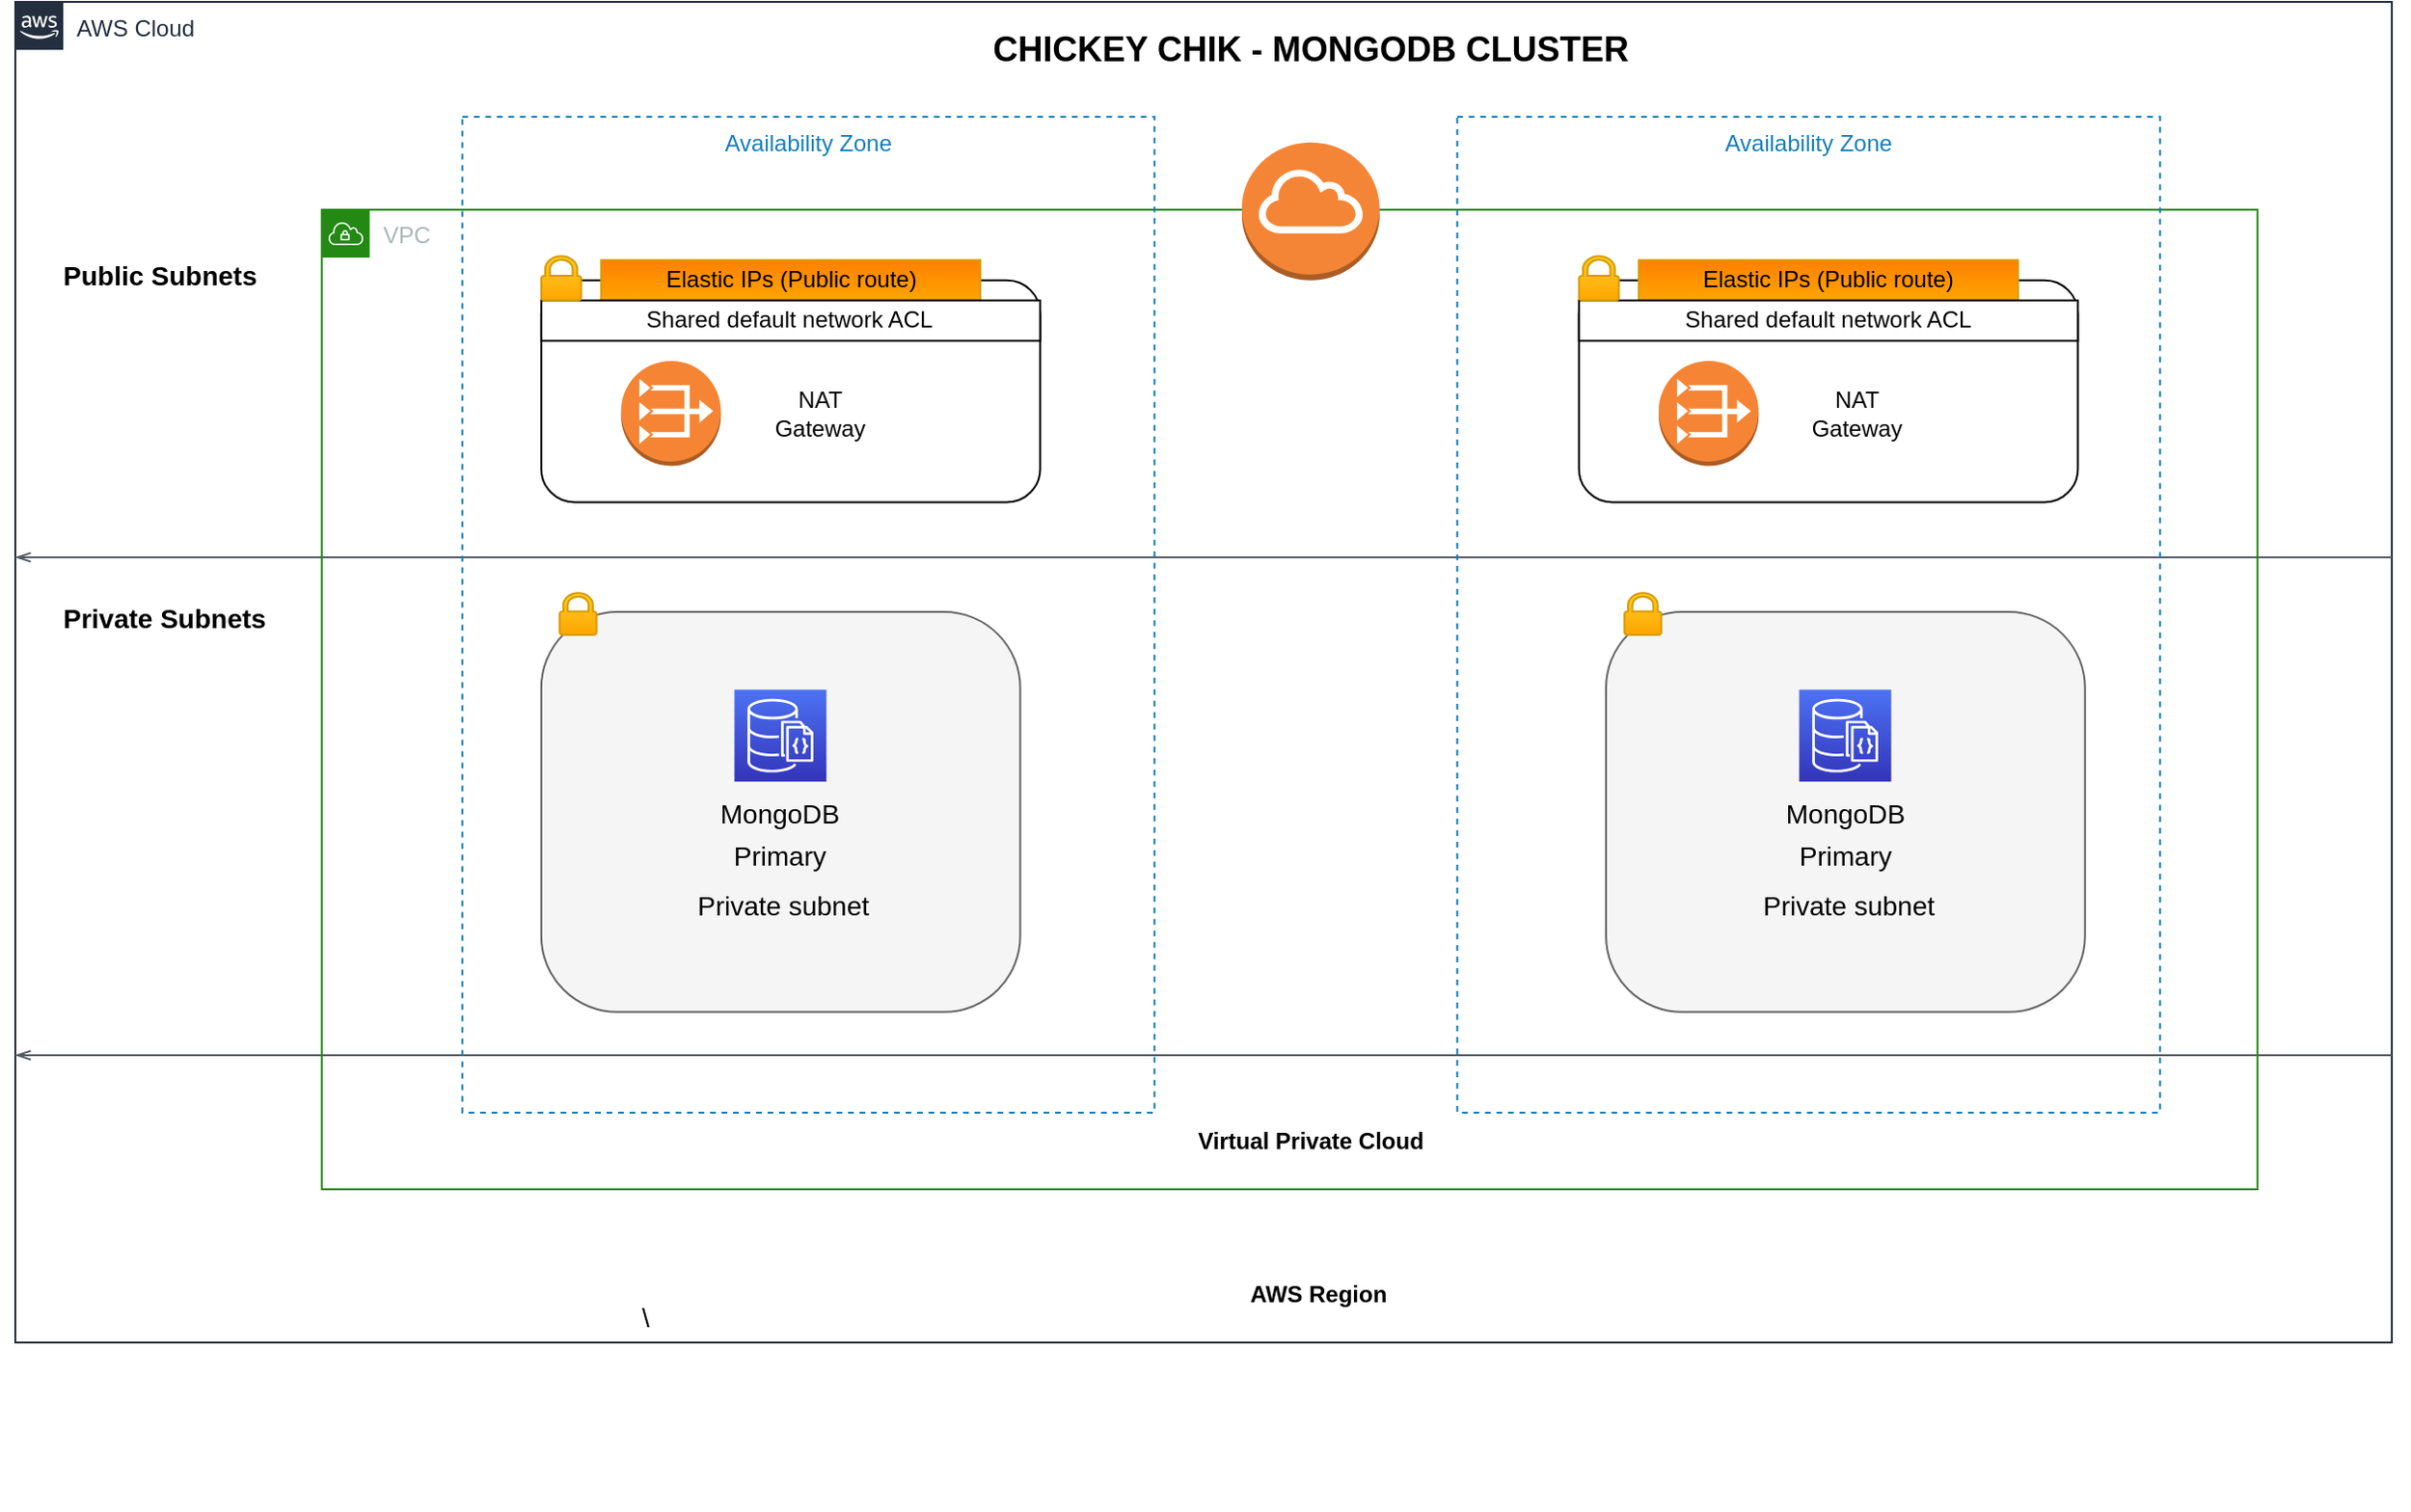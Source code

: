 <mxfile version="17.1.2" type="github" pages="2">
  <diagram id="Ht1M8jgEwFfnCIfOTk4-" name="Page-1">
    <mxGraphModel dx="2330" dy="1550" grid="1" gridSize="10" guides="1" tooltips="1" connect="1" arrows="1" fold="1" page="1" pageScale="1" pageWidth="1169" pageHeight="827" math="0" shadow="0">
      <root>
        <mxCell id="0" />
        <mxCell id="1" parent="0" />
        <mxCell id="2NcvbdjM0_KqXBe06KlP-1" value="AWS Cloud" style="points=[[0,0],[0.25,0],[0.5,0],[0.75,0],[1,0],[1,0.25],[1,0.5],[1,0.75],[1,1],[0.75,1],[0.5,1],[0.25,1],[0,1],[0,0.75],[0,0.5],[0,0.25]];outlineConnect=0;gradientColor=none;html=1;whiteSpace=wrap;fontSize=12;fontStyle=0;container=1;pointerEvents=0;collapsible=0;recursiveResize=0;shape=mxgraph.aws4.group;grIcon=mxgraph.aws4.group_aws_cloud_alt;strokeColor=#232F3E;fillColor=none;verticalAlign=top;align=left;spacingLeft=30;fontColor=#232F3E;dashed=0;" vertex="1" parent="1">
          <mxGeometry x="-150" y="-140" width="1240" height="700" as="geometry" />
        </mxCell>
        <mxCell id="2NcvbdjM0_KqXBe06KlP-2" value="" style="edgeStyle=orthogonalEdgeStyle;html=1;endArrow=none;elbow=vertical;startArrow=openThin;startFill=0;strokeColor=#545B64;rounded=0;" edge="1" parent="2NcvbdjM0_KqXBe06KlP-1">
          <mxGeometry width="100" relative="1" as="geometry">
            <mxPoint x="-0.005" y="550" as="sourcePoint" />
            <mxPoint x="1240" y="550" as="targetPoint" />
          </mxGeometry>
        </mxCell>
        <mxCell id="2NcvbdjM0_KqXBe06KlP-3" value="" style="edgeStyle=orthogonalEdgeStyle;html=1;endArrow=none;elbow=vertical;startArrow=openThin;startFill=0;strokeColor=#545B64;rounded=0;" edge="1" parent="2NcvbdjM0_KqXBe06KlP-1">
          <mxGeometry width="100" relative="1" as="geometry">
            <mxPoint x="-0.005" y="290" as="sourcePoint" />
            <mxPoint x="1240" y="290" as="targetPoint" />
          </mxGeometry>
        </mxCell>
        <mxCell id="2NcvbdjM0_KqXBe06KlP-4" value="&lt;h1&gt;&lt;font style=&quot;font-size: 14px&quot;&gt;Public Subnets&lt;/font&gt;&lt;/h1&gt;" style="text;html=1;strokeColor=none;fillColor=none;spacing=5;spacingTop=-20;whiteSpace=wrap;overflow=hidden;rounded=0;container=0;" vertex="1" parent="2NcvbdjM0_KqXBe06KlP-1">
          <mxGeometry x="20" y="120" width="140" height="110" as="geometry" />
        </mxCell>
        <mxCell id="2NcvbdjM0_KqXBe06KlP-5" value="&lt;h1&gt;&lt;font style=&quot;font-size: 14px&quot;&gt;Private Subnets&lt;/font&gt;&lt;/h1&gt;" style="text;html=1;strokeColor=none;fillColor=none;spacing=5;spacingTop=-20;whiteSpace=wrap;overflow=hidden;rounded=0;container=0;" vertex="1" parent="2NcvbdjM0_KqXBe06KlP-1">
          <mxGeometry x="20" y="299.15" width="140" height="110" as="geometry" />
        </mxCell>
        <mxCell id="2NcvbdjM0_KqXBe06KlP-7" value="&lt;b&gt;AWS Region&lt;/b&gt;" style="text;html=1;strokeColor=none;fillColor=none;align=center;verticalAlign=middle;whiteSpace=wrap;rounded=0;container=0;" vertex="1" parent="2NcvbdjM0_KqXBe06KlP-1">
          <mxGeometry x="640" y="660" width="80" height="30" as="geometry" />
        </mxCell>
        <mxCell id="2NcvbdjM0_KqXBe06KlP-8" value="&lt;font style=&quot;font-size: 18px&quot;&gt;&lt;b&gt;CHICKEY CHIK - MONGODB CLUSTER&lt;/b&gt;&lt;/font&gt;" style="text;html=1;strokeColor=none;fillColor=none;align=center;verticalAlign=middle;whiteSpace=wrap;rounded=0;" vertex="1" parent="2NcvbdjM0_KqXBe06KlP-1">
          <mxGeometry x="427.87" y="10" width="496.11" height="30" as="geometry" />
        </mxCell>
        <mxCell id="2NcvbdjM0_KqXBe06KlP-9" value="VPC" style="points=[[0,0],[0.25,0],[0.5,0],[0.75,0],[1,0],[1,0.25],[1,0.5],[1,0.75],[1,1],[0.75,1],[0.5,1],[0.25,1],[0,1],[0,0.75],[0,0.5],[0,0.25]];outlineConnect=0;gradientColor=none;html=1;whiteSpace=wrap;fontSize=12;fontStyle=0;container=0;pointerEvents=0;collapsible=0;recursiveResize=0;shape=mxgraph.aws4.group;grIcon=mxgraph.aws4.group_vpc;strokeColor=#248814;fillColor=none;verticalAlign=top;align=left;spacingLeft=30;fontColor=#AAB7B8;dashed=0;" vertex="1" parent="2NcvbdjM0_KqXBe06KlP-1">
          <mxGeometry x="159.89" y="108.47" width="1010" height="511.53" as="geometry" />
        </mxCell>
        <mxCell id="2NcvbdjM0_KqXBe06KlP-10" value="Availability Zone" style="fillColor=none;strokeColor=#147EBA;dashed=1;verticalAlign=top;fontStyle=0;fontColor=#147EBA;container=0;" vertex="1" parent="2NcvbdjM0_KqXBe06KlP-1">
          <mxGeometry x="752.34" y="60" width="366.75" height="520" as="geometry" />
        </mxCell>
        <mxCell id="2NcvbdjM0_KqXBe06KlP-11" value="Availability Zone" style="fillColor=none;strokeColor=#147EBA;dashed=1;verticalAlign=top;fontStyle=0;fontColor=#147EBA;container=0;" vertex="1" parent="2NcvbdjM0_KqXBe06KlP-1">
          <mxGeometry x="233.25" y="60" width="361.12" height="520" as="geometry" />
        </mxCell>
        <mxCell id="2NcvbdjM0_KqXBe06KlP-13" value="" style="outlineConnect=0;dashed=0;verticalLabelPosition=bottom;verticalAlign=top;align=center;html=1;shape=mxgraph.aws3.internet_gateway;fillColor=#F58536;gradientColor=none;" vertex="1" parent="2NcvbdjM0_KqXBe06KlP-1">
          <mxGeometry x="639.999" y="73.33" width="71.845" height="72" as="geometry" />
        </mxCell>
        <mxCell id="2NcvbdjM0_KqXBe06KlP-14" value="&lt;b&gt;Virtual Private Cloud&lt;/b&gt;" style="text;html=1;strokeColor=none;fillColor=none;align=center;verticalAlign=middle;whiteSpace=wrap;rounded=0;container=0;" vertex="1" parent="2NcvbdjM0_KqXBe06KlP-1">
          <mxGeometry x="605.92" y="580" width="140" height="30" as="geometry" />
        </mxCell>
        <mxCell id="2NcvbdjM0_KqXBe06KlP-21" value="&lt;h1&gt;&lt;span style=&quot;font-size: 14px ; font-weight: 400&quot;&gt;\&lt;/span&gt;&lt;/h1&gt;" style="text;html=1;strokeColor=none;fillColor=none;spacing=5;spacingTop=-20;whiteSpace=wrap;overflow=hidden;rounded=0;container=0;" vertex="1" parent="2NcvbdjM0_KqXBe06KlP-1">
          <mxGeometry x="322.483" y="664.168" width="182.617" height="122.984" as="geometry" />
        </mxCell>
        <mxCell id="2NcvbdjM0_KqXBe06KlP-30" value="" style="group" vertex="1" connectable="0" parent="2NcvbdjM0_KqXBe06KlP-1">
          <mxGeometry x="815.869" y="132.693" width="260.309" height="128.507" as="geometry" />
        </mxCell>
        <mxCell id="2NcvbdjM0_KqXBe06KlP-31" value="" style="rounded=1;whiteSpace=wrap;html=1;container=0;" vertex="1" parent="2NcvbdjM0_KqXBe06KlP-30">
          <mxGeometry y="12.64" width="260.309" height="115.867" as="geometry" />
        </mxCell>
        <mxCell id="2NcvbdjM0_KqXBe06KlP-32" value="Elastic IPs (Public route)" style="rounded=0;whiteSpace=wrap;html=1;fillColor=#FF8000;strokeColor=#d79b00;gradientColor=#ffa500;container=0;" vertex="1" parent="2NcvbdjM0_KqXBe06KlP-30">
          <mxGeometry x="31.237" y="2.107" width="197.835" height="21.067" as="geometry" />
        </mxCell>
        <mxCell id="2NcvbdjM0_KqXBe06KlP-33" value="Shared default network ACL" style="rounded=0;whiteSpace=wrap;html=1;container=0;" vertex="1" parent="2NcvbdjM0_KqXBe06KlP-30">
          <mxGeometry y="23.173" width="260.309" height="21.067" as="geometry" />
        </mxCell>
        <mxCell id="2NcvbdjM0_KqXBe06KlP-34" value="" style="outlineConnect=0;dashed=0;verticalLabelPosition=bottom;verticalAlign=top;align=center;html=1;shape=mxgraph.aws3.vpc_nat_gateway;fillColor=#F58534;gradientColor=none;container=0;" vertex="1" parent="2NcvbdjM0_KqXBe06KlP-30">
          <mxGeometry x="41.649" y="54.773" width="52.062" height="54.773" as="geometry" />
        </mxCell>
        <mxCell id="2NcvbdjM0_KqXBe06KlP-35" value="NAT Gateway" style="text;html=1;strokeColor=none;fillColor=none;align=center;verticalAlign=middle;whiteSpace=wrap;rounded=0;container=0;" vertex="1" parent="2NcvbdjM0_KqXBe06KlP-30">
          <mxGeometry x="114.536" y="66.36" width="62.474" height="31.6" as="geometry" />
        </mxCell>
        <mxCell id="2NcvbdjM0_KqXBe06KlP-36" value="" style="sketch=0;pointerEvents=1;shadow=0;dashed=0;html=1;strokeColor=#d79b00;labelPosition=center;verticalLabelPosition=bottom;verticalAlign=top;outlineConnect=0;align=center;shape=mxgraph.office.security.lock_protected;fillColor=#ffcd28;gradientColor=#ffa500;container=0;" vertex="1" parent="2NcvbdjM0_KqXBe06KlP-30">
          <mxGeometry width="20.825" height="23.173" as="geometry" />
        </mxCell>
        <mxCell id="2NcvbdjM0_KqXBe06KlP-37" value="" style="group" vertex="1" connectable="0" parent="2NcvbdjM0_KqXBe06KlP-1">
          <mxGeometry x="274.429" y="132.693" width="260.309" height="128.507" as="geometry" />
        </mxCell>
        <mxCell id="2NcvbdjM0_KqXBe06KlP-38" value="" style="rounded=1;whiteSpace=wrap;html=1;container=0;" vertex="1" parent="2NcvbdjM0_KqXBe06KlP-37">
          <mxGeometry y="12.64" width="260.309" height="115.867" as="geometry" />
        </mxCell>
        <mxCell id="2NcvbdjM0_KqXBe06KlP-39" value="Elastic IPs (Public route)" style="rounded=0;whiteSpace=wrap;html=1;fillColor=#FF8000;strokeColor=#d79b00;gradientColor=#ffa500;container=0;" vertex="1" parent="2NcvbdjM0_KqXBe06KlP-37">
          <mxGeometry x="31.237" y="2.107" width="197.835" height="21.067" as="geometry" />
        </mxCell>
        <mxCell id="2NcvbdjM0_KqXBe06KlP-40" value="Shared default network ACL" style="rounded=0;whiteSpace=wrap;html=1;container=0;" vertex="1" parent="2NcvbdjM0_KqXBe06KlP-37">
          <mxGeometry y="23.173" width="260.309" height="21.067" as="geometry" />
        </mxCell>
        <mxCell id="2NcvbdjM0_KqXBe06KlP-41" value="" style="outlineConnect=0;dashed=0;verticalLabelPosition=bottom;verticalAlign=top;align=center;html=1;shape=mxgraph.aws3.vpc_nat_gateway;fillColor=#F58534;gradientColor=none;container=0;" vertex="1" parent="2NcvbdjM0_KqXBe06KlP-37">
          <mxGeometry x="41.649" y="54.773" width="52.062" height="54.773" as="geometry" />
        </mxCell>
        <mxCell id="2NcvbdjM0_KqXBe06KlP-42" value="NAT Gateway" style="text;html=1;strokeColor=none;fillColor=none;align=center;verticalAlign=middle;whiteSpace=wrap;rounded=0;container=0;" vertex="1" parent="2NcvbdjM0_KqXBe06KlP-37">
          <mxGeometry x="114.536" y="66.36" width="62.474" height="31.6" as="geometry" />
        </mxCell>
        <mxCell id="2NcvbdjM0_KqXBe06KlP-43" value="" style="sketch=0;pointerEvents=1;shadow=0;dashed=0;html=1;strokeColor=#d79b00;labelPosition=center;verticalLabelPosition=bottom;verticalAlign=top;outlineConnect=0;align=center;shape=mxgraph.office.security.lock_protected;fillColor=#ffcd28;gradientColor=#ffa500;container=0;" vertex="1" parent="2NcvbdjM0_KqXBe06KlP-37">
          <mxGeometry width="20.825" height="23.173" as="geometry" />
        </mxCell>
        <mxCell id="2NcvbdjM0_KqXBe06KlP-47" value="" style="group" vertex="1" connectable="0" parent="2NcvbdjM0_KqXBe06KlP-1">
          <mxGeometry x="274.426" y="308.6" width="249.897" height="218.8" as="geometry" />
        </mxCell>
        <mxCell id="2NcvbdjM0_KqXBe06KlP-15" value="" style="rounded=1;whiteSpace=wrap;html=1;fillColor=#f5f5f5;gradientColor=none;strokeColor=#666666;arcSize=19;container=0;" vertex="1" parent="2NcvbdjM0_KqXBe06KlP-47">
          <mxGeometry y="9.945" width="249.897" height="208.855" as="geometry" />
        </mxCell>
        <mxCell id="2NcvbdjM0_KqXBe06KlP-17" value="&lt;h1&gt;&lt;span style=&quot;font-weight: normal&quot;&gt;&lt;font style=&quot;font-size: 14px&quot;&gt;Private subnet&lt;/font&gt;&lt;/span&gt;&lt;/h1&gt;" style="text;html=1;strokeColor=none;fillColor=none;spacing=5;spacingTop=-20;whiteSpace=wrap;overflow=hidden;rounded=0;container=0;" vertex="1" parent="2NcvbdjM0_KqXBe06KlP-47">
          <mxGeometry x="76.794" y="140.51" width="106.73" height="37.72" as="geometry" />
        </mxCell>
        <mxCell id="2NcvbdjM0_KqXBe06KlP-18" value="" style="sketch=0;pointerEvents=1;shadow=0;dashed=0;html=1;strokeColor=#d79b00;labelPosition=center;verticalLabelPosition=bottom;verticalAlign=top;outlineConnect=0;align=center;shape=mxgraph.office.security.lock_protected;fillColor=#ffcd28;gradientColor=#ffa500;container=0;" vertex="1" parent="2NcvbdjM0_KqXBe06KlP-47">
          <mxGeometry x="9.611" width="19.223" height="21.88" as="geometry" />
        </mxCell>
        <mxCell id="2NcvbdjM0_KqXBe06KlP-44" value="" style="sketch=0;points=[[0,0,0],[0.25,0,0],[0.5,0,0],[0.75,0,0],[1,0,0],[0,1,0],[0.25,1,0],[0.5,1,0],[0.75,1,0],[1,1,0],[0,0.25,0],[0,0.5,0],[0,0.75,0],[1,0.25,0],[1,0.5,0],[1,0.75,0]];outlineConnect=0;fontColor=#232F3E;gradientColor=#4D72F3;gradientDirection=north;fillColor=#3334B9;strokeColor=#ffffff;dashed=0;verticalLabelPosition=bottom;verticalAlign=top;align=center;html=1;fontSize=12;fontStyle=0;aspect=fixed;shape=mxgraph.aws4.resourceIcon;resIcon=mxgraph.aws4.documentdb_with_mongodb_compatibility;" vertex="1" parent="2NcvbdjM0_KqXBe06KlP-47">
          <mxGeometry x="100.784" y="50.51" width="48" height="48" as="geometry" />
        </mxCell>
        <mxCell id="2NcvbdjM0_KqXBe06KlP-45" value="&lt;font style=&quot;font-size: 14px&quot;&gt;MongoDB Primary&lt;/font&gt;" style="text;html=1;strokeColor=none;fillColor=none;align=center;verticalAlign=middle;whiteSpace=wrap;rounded=0;fontSize=18;" vertex="1" parent="2NcvbdjM0_KqXBe06KlP-47">
          <mxGeometry x="94.784" y="110.51" width="60" height="30" as="geometry" />
        </mxCell>
        <mxCell id="2NcvbdjM0_KqXBe06KlP-48" value="" style="group" vertex="1" connectable="0" parent="2NcvbdjM0_KqXBe06KlP-1">
          <mxGeometry x="829.996" y="308.6" width="249.897" height="218.8" as="geometry" />
        </mxCell>
        <mxCell id="2NcvbdjM0_KqXBe06KlP-49" value="" style="rounded=1;whiteSpace=wrap;html=1;fillColor=#f5f5f5;gradientColor=none;strokeColor=#666666;arcSize=19;container=0;" vertex="1" parent="2NcvbdjM0_KqXBe06KlP-48">
          <mxGeometry y="9.945" width="249.897" height="208.855" as="geometry" />
        </mxCell>
        <mxCell id="2NcvbdjM0_KqXBe06KlP-50" value="&lt;h1&gt;&lt;span style=&quot;font-weight: normal&quot;&gt;&lt;font style=&quot;font-size: 14px&quot;&gt;Private subnet&lt;/font&gt;&lt;/span&gt;&lt;/h1&gt;" style="text;html=1;strokeColor=none;fillColor=none;spacing=5;spacingTop=-20;whiteSpace=wrap;overflow=hidden;rounded=0;container=0;" vertex="1" parent="2NcvbdjM0_KqXBe06KlP-48">
          <mxGeometry x="76.794" y="140.51" width="106.73" height="37.72" as="geometry" />
        </mxCell>
        <mxCell id="2NcvbdjM0_KqXBe06KlP-51" value="" style="sketch=0;pointerEvents=1;shadow=0;dashed=0;html=1;strokeColor=#d79b00;labelPosition=center;verticalLabelPosition=bottom;verticalAlign=top;outlineConnect=0;align=center;shape=mxgraph.office.security.lock_protected;fillColor=#ffcd28;gradientColor=#ffa500;container=0;" vertex="1" parent="2NcvbdjM0_KqXBe06KlP-48">
          <mxGeometry x="9.611" width="19.223" height="21.88" as="geometry" />
        </mxCell>
        <mxCell id="2NcvbdjM0_KqXBe06KlP-52" value="" style="sketch=0;points=[[0,0,0],[0.25,0,0],[0.5,0,0],[0.75,0,0],[1,0,0],[0,1,0],[0.25,1,0],[0.5,1,0],[0.75,1,0],[1,1,0],[0,0.25,0],[0,0.5,0],[0,0.75,0],[1,0.25,0],[1,0.5,0],[1,0.75,0]];outlineConnect=0;fontColor=#232F3E;gradientColor=#4D72F3;gradientDirection=north;fillColor=#3334B9;strokeColor=#ffffff;dashed=0;verticalLabelPosition=bottom;verticalAlign=top;align=center;html=1;fontSize=12;fontStyle=0;aspect=fixed;shape=mxgraph.aws4.resourceIcon;resIcon=mxgraph.aws4.documentdb_with_mongodb_compatibility;" vertex="1" parent="2NcvbdjM0_KqXBe06KlP-48">
          <mxGeometry x="100.784" y="50.51" width="48" height="48" as="geometry" />
        </mxCell>
        <mxCell id="2NcvbdjM0_KqXBe06KlP-53" value="&lt;font style=&quot;font-size: 14px&quot;&gt;MongoDB Primary&lt;/font&gt;" style="text;html=1;strokeColor=none;fillColor=none;align=center;verticalAlign=middle;whiteSpace=wrap;rounded=0;fontSize=18;" vertex="1" parent="2NcvbdjM0_KqXBe06KlP-48">
          <mxGeometry x="94.784" y="110.51" width="60" height="30" as="geometry" />
        </mxCell>
      </root>
    </mxGraphModel>
  </diagram>
  <diagram id="tbjmVLjrZqx34-_GH0Gp" name="AWS Infra &amp; network">
    <mxGraphModel dx="1988" dy="1892" grid="1" gridSize="10" guides="1" tooltips="1" connect="1" arrows="1" fold="1" page="1" pageScale="1" pageWidth="827" pageHeight="1169" math="0" shadow="0">
      <root>
        <mxCell id="gyqDpKCX4TDHPv0ywMbh-0" />
        <mxCell id="gyqDpKCX4TDHPv0ywMbh-1" parent="gyqDpKCX4TDHPv0ywMbh-0" />
        <mxCell id="gyqDpKCX4TDHPv0ywMbh-10" value="AWS Cloud" style="points=[[0,0],[0.25,0],[0.5,0],[0.75,0],[1,0],[1,0.25],[1,0.5],[1,0.75],[1,1],[0.75,1],[0.5,1],[0.25,1],[0,1],[0,0.75],[0,0.5],[0,0.25]];outlineConnect=0;gradientColor=none;html=1;whiteSpace=wrap;fontSize=12;fontStyle=0;container=1;pointerEvents=0;collapsible=0;recursiveResize=0;shape=mxgraph.aws4.group;grIcon=mxgraph.aws4.group_aws_cloud_alt;strokeColor=#232F3E;fillColor=none;verticalAlign=top;align=left;spacingLeft=30;fontColor=#232F3E;dashed=0;" parent="gyqDpKCX4TDHPv0ywMbh-1" vertex="1">
          <mxGeometry x="-150" y="-140" width="1240" height="920" as="geometry" />
        </mxCell>
        <mxCell id="gyqDpKCX4TDHPv0ywMbh-20" value="" style="edgeStyle=orthogonalEdgeStyle;html=1;endArrow=none;elbow=vertical;startArrow=openThin;startFill=0;strokeColor=#545B64;rounded=0;" parent="gyqDpKCX4TDHPv0ywMbh-10" edge="1">
          <mxGeometry width="100" relative="1" as="geometry">
            <mxPoint x="-0.005" y="550" as="sourcePoint" />
            <mxPoint x="1240" y="550" as="targetPoint" />
          </mxGeometry>
        </mxCell>
        <mxCell id="gyqDpKCX4TDHPv0ywMbh-21" value="" style="edgeStyle=orthogonalEdgeStyle;html=1;endArrow=none;elbow=vertical;startArrow=openThin;startFill=0;strokeColor=#545B64;rounded=0;" parent="gyqDpKCX4TDHPv0ywMbh-10" edge="1">
          <mxGeometry width="100" relative="1" as="geometry">
            <mxPoint x="-0.005" y="290" as="sourcePoint" />
            <mxPoint x="1240" y="290" as="targetPoint" />
          </mxGeometry>
        </mxCell>
        <mxCell id="gyqDpKCX4TDHPv0ywMbh-22" value="&lt;h1&gt;&lt;font style=&quot;font-size: 14px&quot;&gt;Public Subnets&lt;/font&gt;&lt;/h1&gt;" style="text;html=1;strokeColor=none;fillColor=none;spacing=5;spacingTop=-20;whiteSpace=wrap;overflow=hidden;rounded=0;container=0;" parent="gyqDpKCX4TDHPv0ywMbh-10" vertex="1">
          <mxGeometry x="20" y="120" width="140" height="110" as="geometry" />
        </mxCell>
        <mxCell id="gyqDpKCX4TDHPv0ywMbh-23" value="&lt;h1&gt;&lt;font style=&quot;font-size: 14px&quot;&gt;Private Subnets&lt;/font&gt;&lt;/h1&gt;" style="text;html=1;strokeColor=none;fillColor=none;spacing=5;spacingTop=-20;whiteSpace=wrap;overflow=hidden;rounded=0;container=0;" parent="gyqDpKCX4TDHPv0ywMbh-10" vertex="1">
          <mxGeometry x="20" y="299.15" width="140" height="110" as="geometry" />
        </mxCell>
        <mxCell id="gyqDpKCX4TDHPv0ywMbh-24" value="&lt;h1&gt;&lt;font style=&quot;font-size: 14px&quot;&gt;Private Subnets&lt;/font&gt;&lt;/h1&gt;" style="text;html=1;strokeColor=none;fillColor=none;spacing=5;spacingTop=-20;whiteSpace=wrap;overflow=hidden;rounded=0;container=0;" parent="gyqDpKCX4TDHPv0ywMbh-10" vertex="1">
          <mxGeometry x="19.89" y="571.93" width="140" height="110" as="geometry" />
        </mxCell>
        <mxCell id="gyqDpKCX4TDHPv0ywMbh-12" value="&lt;b&gt;AWS Region&lt;/b&gt;" style="text;html=1;strokeColor=none;fillColor=none;align=center;verticalAlign=middle;whiteSpace=wrap;rounded=0;container=0;" parent="gyqDpKCX4TDHPv0ywMbh-10" vertex="1">
          <mxGeometry x="632.89" y="877.4" width="80" height="30" as="geometry" />
        </mxCell>
        <mxCell id="BX5cHhHJQbq8BXAtZxhY-2" value="&lt;font style=&quot;font-size: 18px&quot;&gt;&lt;b&gt;CHICKEY CHIK - AWS INFRASTRUCTURE &amp;amp; NETWORK&lt;/b&gt;&lt;/font&gt;" style="text;html=1;strokeColor=none;fillColor=none;align=center;verticalAlign=middle;whiteSpace=wrap;rounded=0;" vertex="1" parent="gyqDpKCX4TDHPv0ywMbh-10">
          <mxGeometry x="427.87" y="10" width="496.11" height="30" as="geometry" />
        </mxCell>
        <mxCell id="gyqDpKCX4TDHPv0ywMbh-11" value="VPC" style="points=[[0,0],[0.25,0],[0.5,0],[0.75,0],[1,0],[1,0.25],[1,0.5],[1,0.75],[1,1],[0.75,1],[0.5,1],[0.25,1],[0,1],[0,0.75],[0,0.5],[0,0.25]];outlineConnect=0;gradientColor=none;html=1;whiteSpace=wrap;fontSize=12;fontStyle=0;container=0;pointerEvents=0;collapsible=0;recursiveResize=0;shape=mxgraph.aws4.group;grIcon=mxgraph.aws4.group_vpc;strokeColor=#248814;fillColor=none;verticalAlign=top;align=left;spacingLeft=30;fontColor=#AAB7B8;dashed=0;" parent="gyqDpKCX4TDHPv0ywMbh-10" vertex="1">
          <mxGeometry x="159.89" y="108.467" width="1010.0" height="726.8" as="geometry" />
        </mxCell>
        <mxCell id="gyqDpKCX4TDHPv0ywMbh-14" value="Availability Zone" style="fillColor=none;strokeColor=#147EBA;dashed=1;verticalAlign=top;fontStyle=0;fontColor=#147EBA;container=0;" parent="gyqDpKCX4TDHPv0ywMbh-10" vertex="1">
          <mxGeometry x="752.34" y="60" width="366.75" height="817.4" as="geometry" />
        </mxCell>
        <mxCell id="gyqDpKCX4TDHPv0ywMbh-13" value="Availability Zone" style="fillColor=none;strokeColor=#147EBA;dashed=1;verticalAlign=top;fontStyle=0;fontColor=#147EBA;container=0;" parent="gyqDpKCX4TDHPv0ywMbh-10" vertex="1">
          <mxGeometry x="233.25" y="60" width="361.12" height="817.4" as="geometry" />
        </mxCell>
        <mxCell id="5qr1AgWUWyFfjsbozsjg-30" value="" style="rounded=1;whiteSpace=wrap;html=1;fillColor=#f5f5f5;gradientColor=none;strokeColor=#666666;arcSize=19;container=0;" parent="gyqDpKCX4TDHPv0ywMbh-10" vertex="1">
          <mxGeometry x="815.869" y="582.8" width="260.309" height="204.6" as="geometry" />
        </mxCell>
        <mxCell id="BX5cHhHJQbq8BXAtZxhY-0" value="" style="outlineConnect=0;dashed=0;verticalLabelPosition=bottom;verticalAlign=top;align=center;html=1;shape=mxgraph.aws3.internet_gateway;fillColor=#F58536;gradientColor=none;" vertex="1" parent="gyqDpKCX4TDHPv0ywMbh-10">
          <mxGeometry x="639.999" y="73.33" width="71.845" height="72" as="geometry" />
        </mxCell>
        <mxCell id="BX5cHhHJQbq8BXAtZxhY-1" value="&lt;b&gt;Virtual Private Cloud&lt;/b&gt;" style="text;html=1;strokeColor=none;fillColor=none;align=center;verticalAlign=middle;whiteSpace=wrap;rounded=0;container=0;" vertex="1" parent="gyqDpKCX4TDHPv0ywMbh-10">
          <mxGeometry x="602.89" y="805.27" width="140" height="30" as="geometry" />
        </mxCell>
        <mxCell id="5qr1AgWUWyFfjsbozsjg-14" value="" style="rounded=1;whiteSpace=wrap;html=1;fillColor=#f5f5f5;gradientColor=none;strokeColor=#666666;arcSize=19;container=0;" parent="gyqDpKCX4TDHPv0ywMbh-10" vertex="1">
          <mxGeometry x="274.426" y="318.545" width="249.897" height="208.855" as="geometry" />
        </mxCell>
        <mxCell id="5qr1AgWUWyFfjsbozsjg-15" value="Shared default network ACL" style="rounded=0;whiteSpace=wrap;html=1;container=0;" parent="gyqDpKCX4TDHPv0ywMbh-10" vertex="1">
          <mxGeometry x="274.426" y="339.431" width="249.897" height="19.891" as="geometry" />
        </mxCell>
        <mxCell id="5qr1AgWUWyFfjsbozsjg-16" value="&lt;h1&gt;&lt;span style=&quot;font-weight: normal&quot;&gt;&lt;font style=&quot;font-size: 14px&quot;&gt;Private subnet A&lt;/font&gt;&lt;/span&gt;&lt;/h1&gt;&lt;div&gt;&lt;span style=&quot;font-weight: normal&quot;&gt;&lt;font style=&quot;font-size: 14px&quot;&gt;10.0.0.0/19&lt;/font&gt;&lt;/span&gt;&lt;/div&gt;&lt;div&gt;&lt;span style=&quot;font-size: 14px&quot;&gt;8187 IP addresses&lt;/span&gt;&lt;/div&gt;" style="text;html=1;strokeColor=none;fillColor=none;spacing=5;spacingTop=-20;whiteSpace=wrap;overflow=hidden;rounded=0;container=0;" parent="gyqDpKCX4TDHPv0ywMbh-10" vertex="1">
          <mxGeometry x="322.483" y="398.109" width="182.617" height="119.345" as="geometry" />
        </mxCell>
        <mxCell id="5qr1AgWUWyFfjsbozsjg-17" value="" style="sketch=0;pointerEvents=1;shadow=0;dashed=0;html=1;strokeColor=#d79b00;labelPosition=center;verticalLabelPosition=bottom;verticalAlign=top;outlineConnect=0;align=center;shape=mxgraph.office.security.lock_protected;fillColor=#ffcd28;gradientColor=#ffa500;container=0;" parent="gyqDpKCX4TDHPv0ywMbh-10" vertex="1">
          <mxGeometry x="284.038" y="308.6" width="19.223" height="21.88" as="geometry" />
        </mxCell>
        <mxCell id="5qr1AgWUWyFfjsbozsjg-20" value="" style="rounded=1;whiteSpace=wrap;html=1;fillColor=#f5f5f5;gradientColor=none;strokeColor=#666666;arcSize=19;container=0;" parent="gyqDpKCX4TDHPv0ywMbh-10" vertex="1">
          <mxGeometry x="274.426" y="582.179" width="249.897" height="215.221" as="geometry" />
        </mxCell>
        <mxCell id="5qr1AgWUWyFfjsbozsjg-21" value="Dedicated custom network ACL" style="rounded=0;whiteSpace=wrap;html=1;container=0;" parent="gyqDpKCX4TDHPv0ywMbh-10" vertex="1">
          <mxGeometry x="275.43" y="606.7" width="245.57" height="20.5" as="geometry" />
        </mxCell>
        <mxCell id="5qr1AgWUWyFfjsbozsjg-22" value="&lt;h1&gt;&lt;span style=&quot;font-weight: normal&quot;&gt;&lt;font style=&quot;font-size: 14px&quot;&gt;Private subnet B&lt;/font&gt;&lt;/span&gt;&lt;/h1&gt;&lt;div&gt;&lt;span style=&quot;font-weight: normal&quot;&gt;&lt;font style=&quot;font-size: 14px&quot;&gt;10.0.0.0/19&lt;/font&gt;&lt;/span&gt;&lt;/div&gt;&lt;div&gt;&lt;span style=&quot;font-size: 14px&quot;&gt;8187 IP addresses&lt;/span&gt;&lt;/div&gt;" style="text;html=1;strokeColor=none;fillColor=none;spacing=5;spacingTop=-20;whiteSpace=wrap;overflow=hidden;rounded=0;container=0;" parent="gyqDpKCX4TDHPv0ywMbh-10" vertex="1">
          <mxGeometry x="322.483" y="664.168" width="182.617" height="122.984" as="geometry" />
        </mxCell>
        <mxCell id="5qr1AgWUWyFfjsbozsjg-23" value="" style="sketch=0;pointerEvents=1;shadow=0;dashed=0;html=1;strokeColor=#d79b00;labelPosition=center;verticalLabelPosition=bottom;verticalAlign=top;outlineConnect=0;align=center;shape=mxgraph.office.security.lock_protected;fillColor=#ffcd28;gradientColor=#ffa500;container=0;" parent="gyqDpKCX4TDHPv0ywMbh-10" vertex="1">
          <mxGeometry x="284.038" y="571.93" width="19.223" height="22.547" as="geometry" />
        </mxCell>
        <mxCell id="5qr1AgWUWyFfjsbozsjg-25" value="" style="rounded=1;whiteSpace=wrap;html=1;fillColor=#f5f5f5;gradientColor=none;strokeColor=#666666;arcSize=19;container=0;" parent="gyqDpKCX4TDHPv0ywMbh-10" vertex="1">
          <mxGeometry x="815.869" y="324.149" width="249.897" height="203.251" as="geometry" />
        </mxCell>
        <mxCell id="5qr1AgWUWyFfjsbozsjg-26" value="Shared default network ACL" style="rounded=0;whiteSpace=wrap;html=1;container=0;" parent="gyqDpKCX4TDHPv0ywMbh-10" vertex="1">
          <mxGeometry x="815.869" y="344.474" width="249.897" height="19.357" as="geometry" />
        </mxCell>
        <mxCell id="5qr1AgWUWyFfjsbozsjg-27" value="&lt;h1&gt;&lt;span style=&quot;font-weight: normal&quot;&gt;&lt;font style=&quot;font-size: 14px&quot;&gt;Private subnet A&lt;/font&gt;&lt;/span&gt;&lt;/h1&gt;&lt;div&gt;&lt;span style=&quot;font-weight: normal&quot;&gt;&lt;font style=&quot;font-size: 14px&quot;&gt;10.0.0.0/19&lt;/font&gt;&lt;/span&gt;&lt;/div&gt;&lt;div&gt;&lt;span style=&quot;font-size: 14px&quot;&gt;8187 IP addresses&lt;/span&gt;&lt;/div&gt;" style="text;html=1;strokeColor=none;fillColor=none;spacing=5;spacingTop=-20;whiteSpace=wrap;overflow=hidden;rounded=0;container=0;" parent="gyqDpKCX4TDHPv0ywMbh-10" vertex="1">
          <mxGeometry x="863.926" y="401.578" width="182.617" height="116.144" as="geometry" />
        </mxCell>
        <mxCell id="5qr1AgWUWyFfjsbozsjg-28" value="" style="sketch=0;pointerEvents=1;shadow=0;dashed=0;html=1;strokeColor=#d79b00;labelPosition=center;verticalLabelPosition=bottom;verticalAlign=top;outlineConnect=0;align=center;shape=mxgraph.office.security.lock_protected;fillColor=#ffcd28;gradientColor=#ffa500;container=0;" parent="gyqDpKCX4TDHPv0ywMbh-10" vertex="1">
          <mxGeometry x="825.481" y="314.47" width="19.223" height="21.293" as="geometry" />
        </mxCell>
        <mxCell id="5qr1AgWUWyFfjsbozsjg-31" value="Dedicated custom network ACL" style="rounded=0;whiteSpace=wrap;html=1;container=0;" parent="gyqDpKCX4TDHPv0ywMbh-10" vertex="1">
          <mxGeometry x="815.869" y="608.8" width="260.309" height="20" as="geometry" />
        </mxCell>
        <mxCell id="5qr1AgWUWyFfjsbozsjg-32" value="&lt;h1&gt;&lt;span style=&quot;font-weight: normal&quot;&gt;&lt;font style=&quot;font-size: 14px&quot;&gt;Private subnet B&lt;/font&gt;&lt;/span&gt;&lt;/h1&gt;&lt;div&gt;&lt;span style=&quot;font-weight: normal&quot;&gt;&lt;font style=&quot;font-size: 14px&quot;&gt;10.0.0.0/19&lt;/font&gt;&lt;/span&gt;&lt;/div&gt;&lt;div&gt;&lt;span style=&quot;font-size: 14px&quot;&gt;8187 IP addresses&lt;/span&gt;&lt;/div&gt;" style="text;html=1;strokeColor=none;fillColor=none;spacing=5;spacingTop=-20;whiteSpace=wrap;overflow=hidden;rounded=0;container=0;" parent="gyqDpKCX4TDHPv0ywMbh-10" vertex="1">
          <mxGeometry x="867.931" y="667.8" width="197.835" height="120" as="geometry" />
        </mxCell>
        <mxCell id="5qr1AgWUWyFfjsbozsjg-33" value="" style="sketch=0;pointerEvents=1;shadow=0;dashed=0;html=1;strokeColor=#d79b00;labelPosition=center;verticalLabelPosition=bottom;verticalAlign=top;outlineConnect=0;align=center;shape=mxgraph.office.security.lock_protected;fillColor=#ffcd28;gradientColor=#ffa500;container=0;" parent="gyqDpKCX4TDHPv0ywMbh-10" vertex="1">
          <mxGeometry x="826.282" y="577.8" width="20.825" height="22" as="geometry" />
        </mxCell>
        <mxCell id="BX5cHhHJQbq8BXAtZxhY-4" value="" style="group" vertex="1" connectable="0" parent="gyqDpKCX4TDHPv0ywMbh-10">
          <mxGeometry x="815.869" y="132.693" width="260.309" height="128.507" as="geometry" />
        </mxCell>
        <mxCell id="5qr1AgWUWyFfjsbozsjg-8" value="" style="rounded=1;whiteSpace=wrap;html=1;container=0;" parent="BX5cHhHJQbq8BXAtZxhY-4" vertex="1">
          <mxGeometry y="12.64" width="260.309" height="115.867" as="geometry" />
        </mxCell>
        <mxCell id="5qr1AgWUWyFfjsbozsjg-9" value="Elastic IPs (Public route)" style="rounded=0;whiteSpace=wrap;html=1;fillColor=#FF8000;strokeColor=#d79b00;gradientColor=#ffa500;container=0;" parent="BX5cHhHJQbq8BXAtZxhY-4" vertex="1">
          <mxGeometry x="31.237" y="2.107" width="197.835" height="21.067" as="geometry" />
        </mxCell>
        <mxCell id="5qr1AgWUWyFfjsbozsjg-10" value="Shared default network ACL" style="rounded=0;whiteSpace=wrap;html=1;container=0;" parent="BX5cHhHJQbq8BXAtZxhY-4" vertex="1">
          <mxGeometry y="23.173" width="260.309" height="21.067" as="geometry" />
        </mxCell>
        <mxCell id="5qr1AgWUWyFfjsbozsjg-11" value="" style="outlineConnect=0;dashed=0;verticalLabelPosition=bottom;verticalAlign=top;align=center;html=1;shape=mxgraph.aws3.vpc_nat_gateway;fillColor=#F58534;gradientColor=none;container=0;" parent="BX5cHhHJQbq8BXAtZxhY-4" vertex="1">
          <mxGeometry x="41.649" y="54.773" width="52.062" height="54.773" as="geometry" />
        </mxCell>
        <mxCell id="5qr1AgWUWyFfjsbozsjg-12" value="NAT Gateway" style="text;html=1;strokeColor=none;fillColor=none;align=center;verticalAlign=middle;whiteSpace=wrap;rounded=0;container=0;" parent="BX5cHhHJQbq8BXAtZxhY-4" vertex="1">
          <mxGeometry x="114.536" y="66.36" width="62.474" height="31.6" as="geometry" />
        </mxCell>
        <mxCell id="5qr1AgWUWyFfjsbozsjg-13" value="" style="sketch=0;pointerEvents=1;shadow=0;dashed=0;html=1;strokeColor=#d79b00;labelPosition=center;verticalLabelPosition=bottom;verticalAlign=top;outlineConnect=0;align=center;shape=mxgraph.office.security.lock_protected;fillColor=#ffcd28;gradientColor=#ffa500;container=0;" parent="BX5cHhHJQbq8BXAtZxhY-4" vertex="1">
          <mxGeometry width="20.825" height="23.173" as="geometry" />
        </mxCell>
        <mxCell id="BX5cHhHJQbq8BXAtZxhY-5" value="" style="group" vertex="1" connectable="0" parent="gyqDpKCX4TDHPv0ywMbh-10">
          <mxGeometry x="274.429" y="132.693" width="260.309" height="128.507" as="geometry" />
        </mxCell>
        <mxCell id="BX5cHhHJQbq8BXAtZxhY-6" value="" style="rounded=1;whiteSpace=wrap;html=1;container=0;" vertex="1" parent="BX5cHhHJQbq8BXAtZxhY-5">
          <mxGeometry y="12.64" width="260.309" height="115.867" as="geometry" />
        </mxCell>
        <mxCell id="BX5cHhHJQbq8BXAtZxhY-7" value="Elastic IPs (Public route)" style="rounded=0;whiteSpace=wrap;html=1;fillColor=#FF8000;strokeColor=#d79b00;gradientColor=#ffa500;container=0;" vertex="1" parent="BX5cHhHJQbq8BXAtZxhY-5">
          <mxGeometry x="31.237" y="2.107" width="197.835" height="21.067" as="geometry" />
        </mxCell>
        <mxCell id="BX5cHhHJQbq8BXAtZxhY-8" value="Shared default network ACL" style="rounded=0;whiteSpace=wrap;html=1;container=0;" vertex="1" parent="BX5cHhHJQbq8BXAtZxhY-5">
          <mxGeometry y="23.173" width="260.309" height="21.067" as="geometry" />
        </mxCell>
        <mxCell id="BX5cHhHJQbq8BXAtZxhY-9" value="" style="outlineConnect=0;dashed=0;verticalLabelPosition=bottom;verticalAlign=top;align=center;html=1;shape=mxgraph.aws3.vpc_nat_gateway;fillColor=#F58534;gradientColor=none;container=0;" vertex="1" parent="BX5cHhHJQbq8BXAtZxhY-5">
          <mxGeometry x="41.649" y="54.773" width="52.062" height="54.773" as="geometry" />
        </mxCell>
        <mxCell id="BX5cHhHJQbq8BXAtZxhY-10" value="NAT Gateway" style="text;html=1;strokeColor=none;fillColor=none;align=center;verticalAlign=middle;whiteSpace=wrap;rounded=0;container=0;" vertex="1" parent="BX5cHhHJQbq8BXAtZxhY-5">
          <mxGeometry x="114.536" y="66.36" width="62.474" height="31.6" as="geometry" />
        </mxCell>
        <mxCell id="BX5cHhHJQbq8BXAtZxhY-11" value="" style="sketch=0;pointerEvents=1;shadow=0;dashed=0;html=1;strokeColor=#d79b00;labelPosition=center;verticalLabelPosition=bottom;verticalAlign=top;outlineConnect=0;align=center;shape=mxgraph.office.security.lock_protected;fillColor=#ffcd28;gradientColor=#ffa500;container=0;" vertex="1" parent="BX5cHhHJQbq8BXAtZxhY-5">
          <mxGeometry width="20.825" height="23.173" as="geometry" />
        </mxCell>
      </root>
    </mxGraphModel>
  </diagram>
</mxfile>
